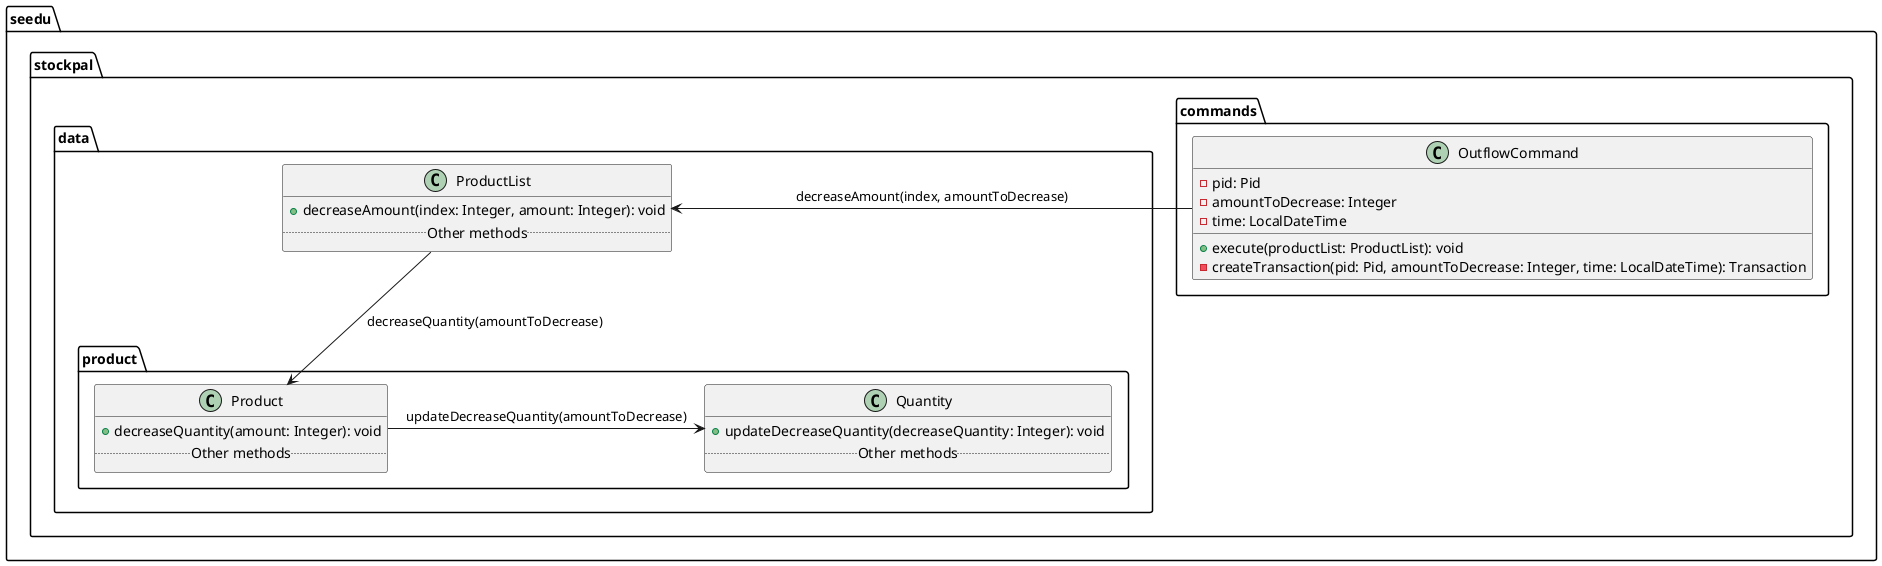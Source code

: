 @startuml

package "seedu.stockpal.commands" {
    class OutflowCommand {
        - pid: Pid
        - amountToDecrease: Integer
        - time: LocalDateTime

        + execute(productList: ProductList): void
        - createTransaction(pid: Pid, amountToDecrease: Integer, time: LocalDateTime): Transaction
    }
}

package "seedu.stockpal.data.product" {
    class Product {
        + decreaseQuantity(amount: Integer): void
        .. Other methods ..
    }

    class Quantity {
        + updateDecreaseQuantity(decreaseQuantity: Integer): void
        .. Other methods ..
    }

}

package "seedu.stockpal.data" {
    class ProductList {
            + decreaseAmount(index: Integer, amount: Integer): void
            .. Other methods ..
    }
}

OutflowCommand -> ProductList: decreaseAmount(index, amountToDecrease)
ProductList --> Product: decreaseQuantity(amountToDecrease)
Product -> Quantity: updateDecreaseQuantity(amountToDecrease)

@enduml
